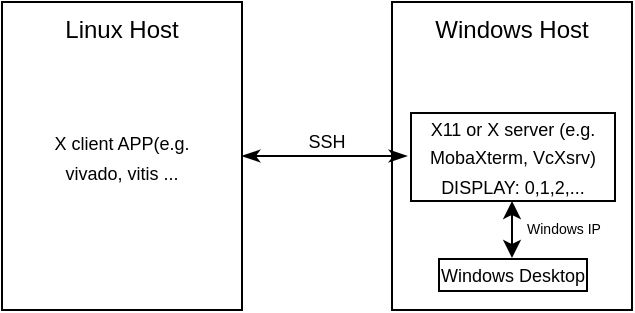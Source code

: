 <mxfile>
    <diagram id="uGItzDWqB48xORmY2Zgg" name="X11 entrance">
        <mxGraphModel dx="1192" dy="779" grid="0" gridSize="5" guides="1" tooltips="1" connect="1" arrows="1" fold="1" page="1" pageScale="1" pageWidth="1654" pageHeight="1169" background="none" math="0" shadow="0">
            <root>
                <mxCell id="0"/>
                <mxCell id="1" parent="0"/>
                <mxCell id="yrPVXCbSlb16zGIgb_Ht-2" value="Windows Host&lt;br&gt;" style="rounded=0;whiteSpace=wrap;html=1;horizontal=1;verticalAlign=top;gradientColor=none;" parent="1" vertex="1">
                    <mxGeometry x="690" y="250" width="120" height="154" as="geometry"/>
                </mxCell>
                <mxCell id="yrPVXCbSlb16zGIgb_Ht-18" style="edgeStyle=none;html=1;entryX=0;entryY=0.5;entryDx=0;entryDy=0;strokeWidth=1;fontSize=9;startArrow=classicThin;startFill=1;endSize=6;endArrow=classicThin;endFill=1;" parent="1" source="yrPVXCbSlb16zGIgb_Ht-14" target="yrPVXCbSlb16zGIgb_Ht-20" edge="1">
                    <mxGeometry relative="1" as="geometry"/>
                </mxCell>
                <mxCell id="yrPVXCbSlb16zGIgb_Ht-19" value="SSH" style="edgeLabel;html=1;align=center;verticalAlign=middle;resizable=0;points=[];fontSize=9;labelBackgroundColor=none;" parent="yrPVXCbSlb16zGIgb_Ht-18" vertex="1" connectable="0">
                    <mxGeometry x="0.12" relative="1" as="geometry">
                        <mxPoint x="-4" y="-7" as="offset"/>
                    </mxGeometry>
                </mxCell>
                <mxCell id="yrPVXCbSlb16zGIgb_Ht-14" value="Linux Host" style="rounded=0;whiteSpace=wrap;html=1;horizontal=1;verticalAlign=top;" parent="1" vertex="1">
                    <mxGeometry x="495" y="250" width="120" height="154" as="geometry"/>
                </mxCell>
                <mxCell id="yrPVXCbSlb16zGIgb_Ht-17" value="&lt;font style=&quot;font-size: 9px;&quot;&gt;X client APP(e.g. vivado, vitis ...&lt;/font&gt;" style="text;html=1;strokeColor=none;fillColor=none;align=center;verticalAlign=middle;whiteSpace=wrap;rounded=0;" parent="1" vertex="1">
                    <mxGeometry x="510" y="312" width="90" height="30" as="geometry"/>
                </mxCell>
                <mxCell id="yrPVXCbSlb16zGIgb_Ht-20" value="&lt;font style=&quot;font-size: 9px;&quot;&gt;X11 or X server (e.g. MobaXterm, VcXsrv)&lt;br&gt;DISPLAY: 0,1,2,...&lt;br&gt;&lt;/font&gt;" style="text;html=1;strokeColor=none;fillColor=none;align=center;verticalAlign=middle;whiteSpace=wrap;rounded=0;labelBackgroundColor=none;labelBorderColor=default;" parent="1" vertex="1">
                    <mxGeometry x="697.5" y="304.5" width="105" height="45" as="geometry"/>
                </mxCell>
                <mxCell id="yrPVXCbSlb16zGIgb_Ht-22" style="edgeStyle=none;html=1;strokeWidth=1;fontSize=1;startArrow=classic;startFill=1;endSize=6;" parent="1" source="yrPVXCbSlb16zGIgb_Ht-21" target="yrPVXCbSlb16zGIgb_Ht-20" edge="1">
                    <mxGeometry relative="1" as="geometry"/>
                </mxCell>
                <mxCell id="yrPVXCbSlb16zGIgb_Ht-21" value="&lt;font style=&quot;font-size: 9px;&quot;&gt;Windows Desktop&lt;br&gt;&lt;/font&gt;" style="text;html=1;strokeColor=none;fillColor=none;align=center;verticalAlign=middle;whiteSpace=wrap;rounded=0;labelBackgroundColor=none;labelBorderColor=default;" parent="1" vertex="1">
                    <mxGeometry x="702.5" y="378" width="95" height="16" as="geometry"/>
                </mxCell>
                <mxCell id="yrPVXCbSlb16zGIgb_Ht-26" value="&lt;font style=&quot;font-size: 7px;&quot;&gt;Windows IP&lt;/font&gt;" style="text;html=1;strokeColor=none;fillColor=none;align=center;verticalAlign=middle;whiteSpace=wrap;rounded=0;labelBackgroundColor=none;labelBorderColor=none;fontSize=10;" parent="1" vertex="1">
                    <mxGeometry x="753.5" y="358" width="44" height="8" as="geometry"/>
                </mxCell>
            </root>
        </mxGraphModel>
    </diagram>
    <diagram id="cUomS80VVugoJ6YW_sdV" name="Page-1">
        <mxGraphModel dx="1192" dy="779" grid="1" gridSize="10" guides="1" tooltips="1" connect="1" arrows="1" fold="1" page="1" pageScale="1" pageWidth="1169" pageHeight="827" math="0" shadow="0">
            <root>
                <mxCell id="0"/>
                <mxCell id="1" parent="0"/>
                <mxCell id="21" value="" style="group" parent="1" vertex="1" connectable="0">
                    <mxGeometry x="160" y="60" width="820" height="177.5" as="geometry"/>
                </mxCell>
                <mxCell id="2" value="OBUFDS1_GTHE4" style="rounded=0;whiteSpace=wrap;html=1;" parent="21" vertex="1">
                    <mxGeometry x="540" y="2.5" width="120" height="175" as="geometry"/>
                </mxCell>
                <mxCell id="3" value="RXRECCLK0" style="text;html=1;strokeColor=none;fillColor=none;align=right;verticalAlign=middle;whiteSpace=wrap;rounded=0;" parent="21" vertex="1">
                    <mxGeometry x="430" y="29.5" width="100" height="30" as="geometry"/>
                </mxCell>
                <mxCell id="4" value="RXRECCLK2" style="text;html=1;strokeColor=none;fillColor=none;align=right;verticalAlign=middle;whiteSpace=wrap;rounded=0;" parent="21" vertex="1">
                    <mxGeometry x="430" y="72.5" width="100" height="30" as="geometry"/>
                </mxCell>
                <mxCell id="5" value="RXRECCLK1" style="text;html=1;strokeColor=none;fillColor=none;align=right;verticalAlign=middle;whiteSpace=wrap;rounded=0;" parent="21" vertex="1">
                    <mxGeometry x="430" y="50.5" width="100" height="30" as="geometry"/>
                </mxCell>
                <mxCell id="6" value="OBUFDS1_GTHE4_O" style="text;html=1;strokeColor=none;fillColor=none;align=left;verticalAlign=middle;whiteSpace=wrap;rounded=0;" parent="21" vertex="1">
                    <mxGeometry x="670" y="43" width="140" height="30" as="geometry"/>
                </mxCell>
                <mxCell id="7" value="RXRECCLK3" style="text;html=1;strokeColor=none;fillColor=none;align=right;verticalAlign=middle;whiteSpace=wrap;rounded=0;" parent="21" vertex="1">
                    <mxGeometry x="430" y="94.5" width="100" height="30" as="geometry"/>
                </mxCell>
                <mxCell id="13" value="OBUFDS1_GTHE4_OB" style="text;html=1;strokeColor=none;fillColor=none;align=left;verticalAlign=middle;whiteSpace=wrap;rounded=0;" parent="21" vertex="1">
                    <mxGeometry x="670" y="92" width="150" height="30" as="geometry"/>
                </mxCell>
                <mxCell id="14" value="GTHE4_COMMON_RXRECCLK1SEL0" style="text;html=1;strokeColor=none;fillColor=none;align=right;verticalAlign=middle;whiteSpace=wrap;rounded=0;" parent="21" vertex="1">
                    <mxGeometry x="300" y="115.5" width="230" height="30" as="geometry"/>
                </mxCell>
                <mxCell id="15" value="GTHE4_COMMON_RXRECCLK1SEL1" style="text;html=1;strokeColor=none;fillColor=none;align=right;verticalAlign=middle;whiteSpace=wrap;rounded=0;" parent="21" vertex="1">
                    <mxGeometry x="300" y="137.5" width="230" height="30" as="geometry"/>
                </mxCell>
                <mxCell id="16" value="REFCLKPD_FS_1" style="text;html=1;strokeColor=none;fillColor=none;align=right;verticalAlign=middle;whiteSpace=wrap;rounded=0;" parent="21" vertex="1">
                    <mxGeometry x="410" y="7.5" width="120" height="30" as="geometry"/>
                </mxCell>
                <mxCell id="19" value="REFCLK1P" style="rounded=0;whiteSpace=wrap;html=1;" parent="21" vertex="1">
                    <mxGeometry width="120" height="175" as="geometry"/>
                </mxCell>
                <mxCell id="20" value="OBUFDS1_GTHE4_O(I/O)" style="text;html=1;strokeColor=none;fillColor=none;align=left;verticalAlign=middle;whiteSpace=wrap;rounded=0;" parent="21" vertex="1">
                    <mxGeometry x="140" y="72.5" width="150" height="30" as="geometry"/>
                </mxCell>
                <mxCell id="22" value="" style="group" parent="1" vertex="1" connectable="0">
                    <mxGeometry x="160" y="520" width="820" height="177.5" as="geometry"/>
                </mxCell>
                <mxCell id="23" value="IBUFDS1_GTHE4" style="rounded=0;whiteSpace=wrap;html=1;" parent="22" vertex="1">
                    <mxGeometry x="540" y="2.5" width="120" height="175" as="geometry"/>
                </mxCell>
                <mxCell id="27" value="MGTREFCLK1" style="text;html=1;strokeColor=none;fillColor=none;align=left;verticalAlign=middle;whiteSpace=wrap;rounded=0;" parent="22" vertex="1">
                    <mxGeometry x="670" y="43" width="140" height="30" as="geometry"/>
                </mxCell>
                <mxCell id="29" value="REFCLK2HROW1" style="text;html=1;strokeColor=none;fillColor=none;align=left;verticalAlign=middle;whiteSpace=wrap;rounded=0;" parent="22" vertex="1">
                    <mxGeometry x="670" y="92" width="150" height="30" as="geometry"/>
                </mxCell>
                <mxCell id="30" value="OBUFDS1_GTHE4_O" style="text;html=1;strokeColor=none;fillColor=none;align=right;verticalAlign=middle;whiteSpace=wrap;rounded=0;" parent="22" vertex="1">
                    <mxGeometry x="300" y="115.5" width="230" height="30" as="geometry"/>
                </mxCell>
                <mxCell id="31" value="OBUFDS1_GTHE4_OB" style="text;html=1;strokeColor=none;fillColor=none;align=right;verticalAlign=middle;whiteSpace=wrap;rounded=0;" parent="22" vertex="1">
                    <mxGeometry x="300" y="137.5" width="230" height="30" as="geometry"/>
                </mxCell>
                <mxCell id="32" value="REFCLKPD_FS_1" style="text;html=1;strokeColor=none;fillColor=none;align=right;verticalAlign=middle;whiteSpace=wrap;rounded=0;" parent="22" vertex="1">
                    <mxGeometry x="410" y="7.5" width="120" height="30" as="geometry"/>
                </mxCell>
                <mxCell id="33" value="REFCLK0P" style="rounded=0;whiteSpace=wrap;html=1;" parent="22" vertex="1">
                    <mxGeometry width="120" height="175" as="geometry"/>
                </mxCell>
                <mxCell id="34" value="OBUFDS0_GTHE4_O(I/O)" style="text;html=1;strokeColor=none;fillColor=none;align=left;verticalAlign=middle;whiteSpace=wrap;rounded=0;" parent="22" vertex="1">
                    <mxGeometry x="140" y="72.5" width="150" height="30" as="geometry"/>
                </mxCell>
                <mxCell id="35" value="" style="group" parent="1" vertex="1" connectable="0">
                    <mxGeometry x="160" y="290" width="820" height="177.5" as="geometry"/>
                </mxCell>
                <mxCell id="36" value="OBUFDS1_GTHE4" style="rounded=0;whiteSpace=wrap;html=1;" parent="35" vertex="1">
                    <mxGeometry x="540" y="2.5" width="120" height="175" as="geometry"/>
                </mxCell>
                <mxCell id="37" value="RXRECCLK0" style="text;html=1;strokeColor=none;fillColor=none;align=right;verticalAlign=middle;whiteSpace=wrap;rounded=0;" parent="35" vertex="1">
                    <mxGeometry x="430" y="29.5" width="100" height="30" as="geometry"/>
                </mxCell>
                <mxCell id="38" value="RXRECCLK2" style="text;html=1;strokeColor=none;fillColor=none;align=right;verticalAlign=middle;whiteSpace=wrap;rounded=0;" parent="35" vertex="1">
                    <mxGeometry x="430" y="72.5" width="100" height="30" as="geometry"/>
                </mxCell>
                <mxCell id="39" value="RXRECCLK1" style="text;html=1;strokeColor=none;fillColor=none;align=right;verticalAlign=middle;whiteSpace=wrap;rounded=0;" parent="35" vertex="1">
                    <mxGeometry x="430" y="50.5" width="100" height="30" as="geometry"/>
                </mxCell>
                <mxCell id="40" value="OBUFDS0_GTHE4_O" style="text;html=1;strokeColor=none;fillColor=none;align=left;verticalAlign=middle;whiteSpace=wrap;rounded=0;" parent="35" vertex="1">
                    <mxGeometry x="670" y="43" width="140" height="30" as="geometry"/>
                </mxCell>
                <mxCell id="41" value="RXRECCLK3" style="text;html=1;strokeColor=none;fillColor=none;align=right;verticalAlign=middle;whiteSpace=wrap;rounded=0;" parent="35" vertex="1">
                    <mxGeometry x="430" y="94.5" width="100" height="30" as="geometry"/>
                </mxCell>
                <mxCell id="42" value="OBUFDS0_GTHE4_OB" style="text;html=1;strokeColor=none;fillColor=none;align=left;verticalAlign=middle;whiteSpace=wrap;rounded=0;" parent="35" vertex="1">
                    <mxGeometry x="670" y="92" width="150" height="30" as="geometry"/>
                </mxCell>
                <mxCell id="43" value="GTHE4_COMMON_RXRECCLK0SEL0" style="text;html=1;strokeColor=none;fillColor=none;align=right;verticalAlign=middle;whiteSpace=wrap;rounded=0;" parent="35" vertex="1">
                    <mxGeometry x="300" y="115.5" width="230" height="30" as="geometry"/>
                </mxCell>
                <mxCell id="44" value="GTHE4_COMMON_RXRECCLK0SEL1" style="text;html=1;strokeColor=none;fillColor=none;align=right;verticalAlign=middle;whiteSpace=wrap;rounded=0;" parent="35" vertex="1">
                    <mxGeometry x="300" y="137.5" width="230" height="30" as="geometry"/>
                </mxCell>
                <mxCell id="45" value="REFCLKPD_FS_0" style="text;html=1;strokeColor=none;fillColor=none;align=right;verticalAlign=middle;whiteSpace=wrap;rounded=0;" parent="35" vertex="1">
                    <mxGeometry x="410" y="7.5" width="120" height="30" as="geometry"/>
                </mxCell>
                <mxCell id="46" value="REFCLK1N" style="rounded=0;whiteSpace=wrap;html=1;" parent="35" vertex="1">
                    <mxGeometry width="120" height="175" as="geometry"/>
                </mxCell>
                <mxCell id="47" value="OBUFDS1_GTHE4_OB(I/O)" style="text;html=1;strokeColor=none;fillColor=none;align=left;verticalAlign=middle;whiteSpace=wrap;rounded=0;" parent="35" vertex="1">
                    <mxGeometry x="140" y="72.5" width="150" height="30" as="geometry"/>
                </mxCell>
                <mxCell id="62" value="" style="group" parent="1" vertex="1" connectable="0">
                    <mxGeometry x="160" y="750" width="820" height="177.5" as="geometry"/>
                </mxCell>
                <mxCell id="63" value="IBUFDS1_GTHE4" style="rounded=0;whiteSpace=wrap;html=1;" parent="62" vertex="1">
                    <mxGeometry x="540" y="2.5" width="120" height="175" as="geometry"/>
                </mxCell>
                <mxCell id="64" value="MGTREFCLK0" style="text;html=1;strokeColor=none;fillColor=none;align=left;verticalAlign=middle;whiteSpace=wrap;rounded=0;" parent="62" vertex="1">
                    <mxGeometry x="670" y="43" width="140" height="30" as="geometry"/>
                </mxCell>
                <mxCell id="65" value="REFCLK2HROW0" style="text;html=1;strokeColor=none;fillColor=none;align=left;verticalAlign=middle;whiteSpace=wrap;rounded=0;" parent="62" vertex="1">
                    <mxGeometry x="670" y="92" width="150" height="30" as="geometry"/>
                </mxCell>
                <mxCell id="66" value="OBUFDS0_GTHE4_O" style="text;html=1;strokeColor=none;fillColor=none;align=right;verticalAlign=middle;whiteSpace=wrap;rounded=0;" parent="62" vertex="1">
                    <mxGeometry x="300" y="115.5" width="230" height="30" as="geometry"/>
                </mxCell>
                <mxCell id="67" value="OBUFDS0_GTHE4_OB" style="text;html=1;strokeColor=none;fillColor=none;align=right;verticalAlign=middle;whiteSpace=wrap;rounded=0;" parent="62" vertex="1">
                    <mxGeometry x="300" y="137.5" width="230" height="30" as="geometry"/>
                </mxCell>
                <mxCell id="68" value="REFCLKPD_FS_0" style="text;html=1;strokeColor=none;fillColor=none;align=right;verticalAlign=middle;whiteSpace=wrap;rounded=0;" parent="62" vertex="1">
                    <mxGeometry x="410" y="7.5" width="120" height="30" as="geometry"/>
                </mxCell>
                <mxCell id="69" value="REFCLK0N" style="rounded=0;whiteSpace=wrap;html=1;" parent="62" vertex="1">
                    <mxGeometry width="120" height="175" as="geometry"/>
                </mxCell>
                <mxCell id="70" value="OBUFDS0_GTHE4_OB(I/O)" style="text;html=1;strokeColor=none;fillColor=none;align=left;verticalAlign=middle;whiteSpace=wrap;rounded=0;" parent="62" vertex="1">
                    <mxGeometry x="140" y="72.5" width="150" height="30" as="geometry"/>
                </mxCell>
            </root>
        </mxGraphModel>
    </diagram>
    <diagram id="H2TnzJVa-vlUyKuzVvVb" name="Page-3">
        <mxGraphModel dx="1386" dy="779" grid="1" gridSize="5" guides="1" tooltips="1" connect="1" arrows="1" fold="1" page="1" pageScale="1" pageWidth="1654" pageHeight="1169" math="0" shadow="0">
            <root>
                <mxCell id="0"/>
                <mxCell id="1" parent="0"/>
                <mxCell id="tgGxw0hPeDa_rBCmtZVo-6" value="" style="rounded=0;whiteSpace=wrap;html=1;fillColor=#d5e8d4;strokeColor=#82b366;" vertex="1" parent="1">
                    <mxGeometry x="300" y="195" width="555" height="125" as="geometry"/>
                </mxCell>
                <mxCell id="tgGxw0hPeDa_rBCmtZVo-1" value="Session 0: 8kB" style="rounded=0;whiteSpace=wrap;html=1;" vertex="1" parent="1">
                    <mxGeometry x="315" y="220" width="120" height="60" as="geometry"/>
                </mxCell>
                <mxCell id="tgGxw0hPeDa_rBCmtZVo-2" value="Session 1: 8kB" style="rounded=0;whiteSpace=wrap;html=1;" vertex="1" parent="1">
                    <mxGeometry x="485" y="220" width="120" height="60" as="geometry"/>
                </mxCell>
                <mxCell id="tgGxw0hPeDa_rBCmtZVo-4" value="Session 22: 8kB" style="rounded=0;whiteSpace=wrap;html=1;" vertex="1" parent="1">
                    <mxGeometry x="707" y="220" width="120" height="60" as="geometry"/>
                </mxCell>
                <mxCell id="tgGxw0hPeDa_rBCmtZVo-5" value="" style="endArrow=none;dashed=1;html=1;dashPattern=1 3;strokeWidth=2;" edge="1" parent="1">
                    <mxGeometry width="50" height="50" relative="1" as="geometry">
                        <mxPoint x="620" y="249.5" as="sourcePoint"/>
                        <mxPoint x="695" y="249.5" as="targetPoint"/>
                    </mxGeometry>
                </mxCell>
                <mxCell id="tgGxw0hPeDa_rBCmtZVo-7" value="DDR" style="text;html=1;align=center;verticalAlign=middle;whiteSpace=wrap;rounded=0;" vertex="1" parent="1">
                    <mxGeometry x="785" y="290" width="60" height="30" as="geometry"/>
                </mxCell>
                <mxCell id="tgGxw0hPeDa_rBCmtZVo-14" style="html=1;entryX=0.5;entryY=0;entryDx=0;entryDy=0;" edge="1" parent="1" source="tgGxw0hPeDa_rBCmtZVo-8" target="tgGxw0hPeDa_rBCmtZVo-13">
                    <mxGeometry relative="1" as="geometry"/>
                </mxCell>
                <mxCell id="tgGxw0hPeDa_rBCmtZVo-15" style="edgeStyle=orthogonalEdgeStyle;html=1;entryX=0.75;entryY=0;entryDx=0;entryDy=0;" edge="1" parent="1" source="tgGxw0hPeDa_rBCmtZVo-8" target="tgGxw0hPeDa_rBCmtZVo-13">
                    <mxGeometry relative="1" as="geometry"/>
                </mxCell>
                <mxCell id="tgGxw0hPeDa_rBCmtZVo-16" style="edgeStyle=orthogonalEdgeStyle;html=1;entryX=0.25;entryY=0;entryDx=0;entryDy=0;" edge="1" parent="1" source="tgGxw0hPeDa_rBCmtZVo-8" target="tgGxw0hPeDa_rBCmtZVo-13">
                    <mxGeometry relative="1" as="geometry"/>
                </mxCell>
                <mxCell id="tgGxw0hPeDa_rBCmtZVo-8" value="8kB Cache" style="rounded=0;whiteSpace=wrap;html=1;fillColor=#647687;strokeColor=#314354;fontColor=#ffffff;" vertex="1" parent="1">
                    <mxGeometry x="300" y="360" width="555" height="60" as="geometry"/>
                </mxCell>
                <mxCell id="tgGxw0hPeDa_rBCmtZVo-9" value="" style="endArrow=classic;html=1;exitX=0.5;exitY=1;exitDx=0;exitDy=0;entryX=0.5;entryY=0;entryDx=0;entryDy=0;edgeStyle=orthogonalEdgeStyle;" edge="1" parent="1" source="tgGxw0hPeDa_rBCmtZVo-1" target="tgGxw0hPeDa_rBCmtZVo-8">
                    <mxGeometry width="50" height="50" relative="1" as="geometry">
                        <mxPoint x="675" y="425" as="sourcePoint"/>
                        <mxPoint x="725" y="375" as="targetPoint"/>
                        <Array as="points">
                            <mxPoint x="375" y="330"/>
                            <mxPoint x="578" y="330"/>
                        </Array>
                    </mxGeometry>
                </mxCell>
                <mxCell id="tgGxw0hPeDa_rBCmtZVo-10" value="" style="endArrow=classic;html=1;exitX=0.5;exitY=1;exitDx=0;exitDy=0;entryX=0.5;entryY=0;entryDx=0;entryDy=0;edgeStyle=orthogonalEdgeStyle;" edge="1" parent="1" source="tgGxw0hPeDa_rBCmtZVo-2" target="tgGxw0hPeDa_rBCmtZVo-8">
                    <mxGeometry width="50" height="50" relative="1" as="geometry">
                        <mxPoint x="380" y="285" as="sourcePoint"/>
                        <mxPoint x="583" y="365" as="targetPoint"/>
                        <Array as="points">
                            <mxPoint x="545" y="330"/>
                            <mxPoint x="578" y="330"/>
                        </Array>
                    </mxGeometry>
                </mxCell>
                <mxCell id="tgGxw0hPeDa_rBCmtZVo-11" value="" style="endArrow=classic;html=1;entryX=0.5;entryY=0;entryDx=0;entryDy=0;exitX=0.5;exitY=1;exitDx=0;exitDy=0;edgeStyle=orthogonalEdgeStyle;" edge="1" parent="1" source="tgGxw0hPeDa_rBCmtZVo-4" target="tgGxw0hPeDa_rBCmtZVo-8">
                    <mxGeometry width="50" height="50" relative="1" as="geometry">
                        <mxPoint x="640" y="280" as="sourcePoint"/>
                        <mxPoint x="575" y="360" as="targetPoint"/>
                        <Array as="points">
                            <mxPoint x="767" y="330"/>
                            <mxPoint x="578" y="330"/>
                        </Array>
                    </mxGeometry>
                </mxCell>
                <mxCell id="tgGxw0hPeDa_rBCmtZVo-12" value="" style="endArrow=none;dashed=1;html=1;dashPattern=1 3;strokeWidth=2;" edge="1" parent="1">
                    <mxGeometry width="50" height="50" relative="1" as="geometry">
                        <mxPoint x="620" y="300" as="sourcePoint"/>
                        <mxPoint x="695" y="300" as="targetPoint"/>
                    </mxGeometry>
                </mxCell>
                <mxCell id="tgGxw0hPeDa_rBCmtZVo-13" value="CPU" style="rounded=0;whiteSpace=wrap;html=1;fillColor=#f8cecc;strokeColor=#b85450;" vertex="1" parent="1">
                    <mxGeometry x="390" y="470" width="375" height="60" as="geometry"/>
                </mxCell>
            </root>
        </mxGraphModel>
    </diagram>
</mxfile>